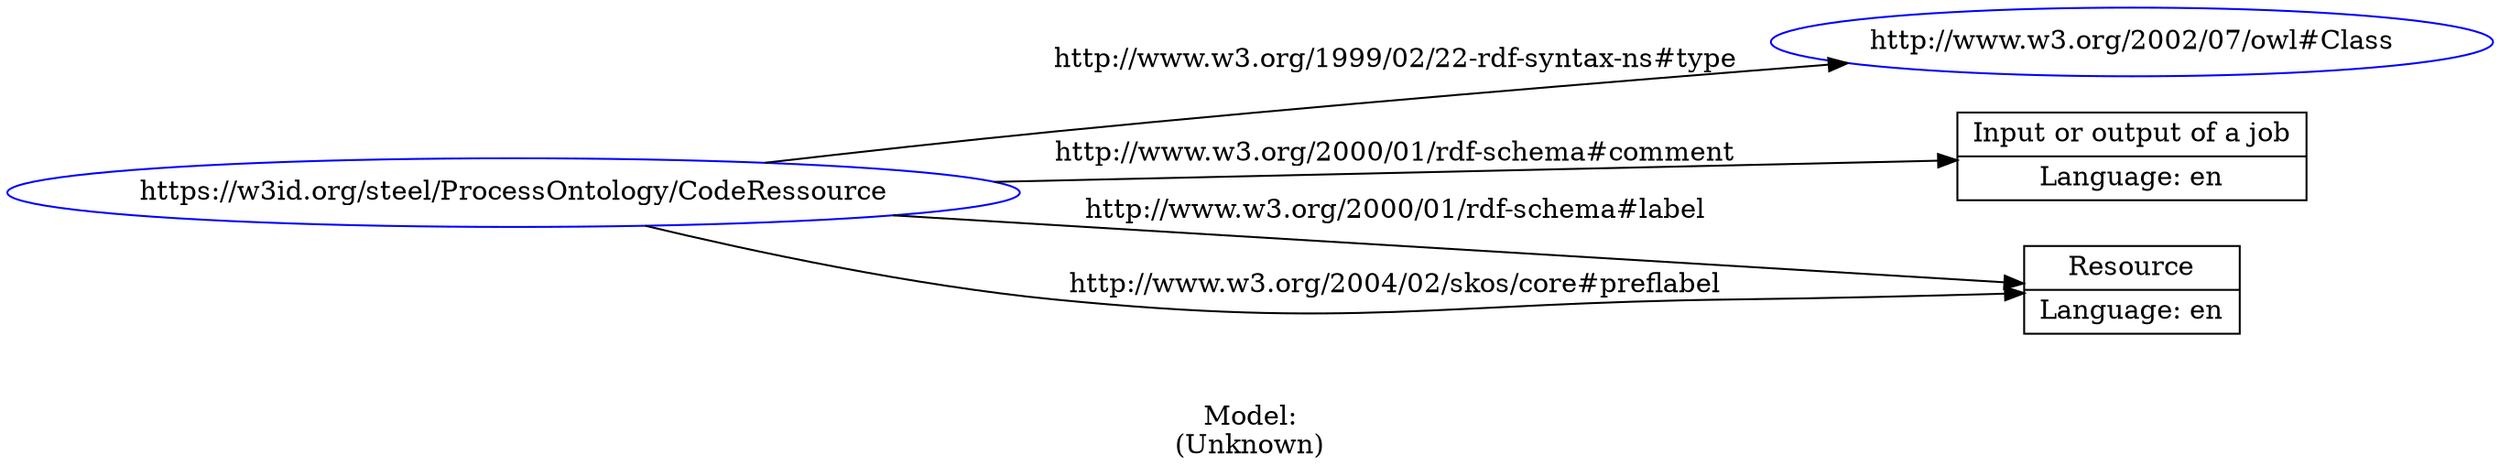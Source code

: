 digraph {
	rankdir = LR;
	charset="utf-8";

	"Rhttps://w3id.org/steel/ProcessOntology/CodeRessource" -> "Rhttp://www.w3.org/2002/07/owl#Class" [ label="http://www.w3.org/1999/02/22-rdf-syntax-ns#type" ];
	"Rhttps://w3id.org/steel/ProcessOntology/CodeRessource" -> "LInput or output of a job|Language: en" [ label="http://www.w3.org/2000/01/rdf-schema#comment" ];
	"Rhttps://w3id.org/steel/ProcessOntology/CodeRessource" -> "LResource|Language: en" [ label="http://www.w3.org/2000/01/rdf-schema#label" ];
	"Rhttps://w3id.org/steel/ProcessOntology/CodeRessource" -> "LResource|Language: en" [ label="http://www.w3.org/2004/02/skos/core#preflabel" ];

	// Resources
	"Rhttps://w3id.org/steel/ProcessOntology/CodeRessource" [ label="https://w3id.org/steel/ProcessOntology/CodeRessource", shape = ellipse, color = blue ];
	"Rhttp://www.w3.org/2002/07/owl#Class" [ label="http://www.w3.org/2002/07/owl#Class", shape = ellipse, color = blue ];

	// Anonymous nodes

	// Literals
	"LInput or output of a job|Language: en" [ label="Input or output of a job|Language: en", shape = record ];
	"LResource|Language: en" [ label="Resource|Language: en", shape = record ];

	label="\n\nModel:\n(Unknown)";
}
